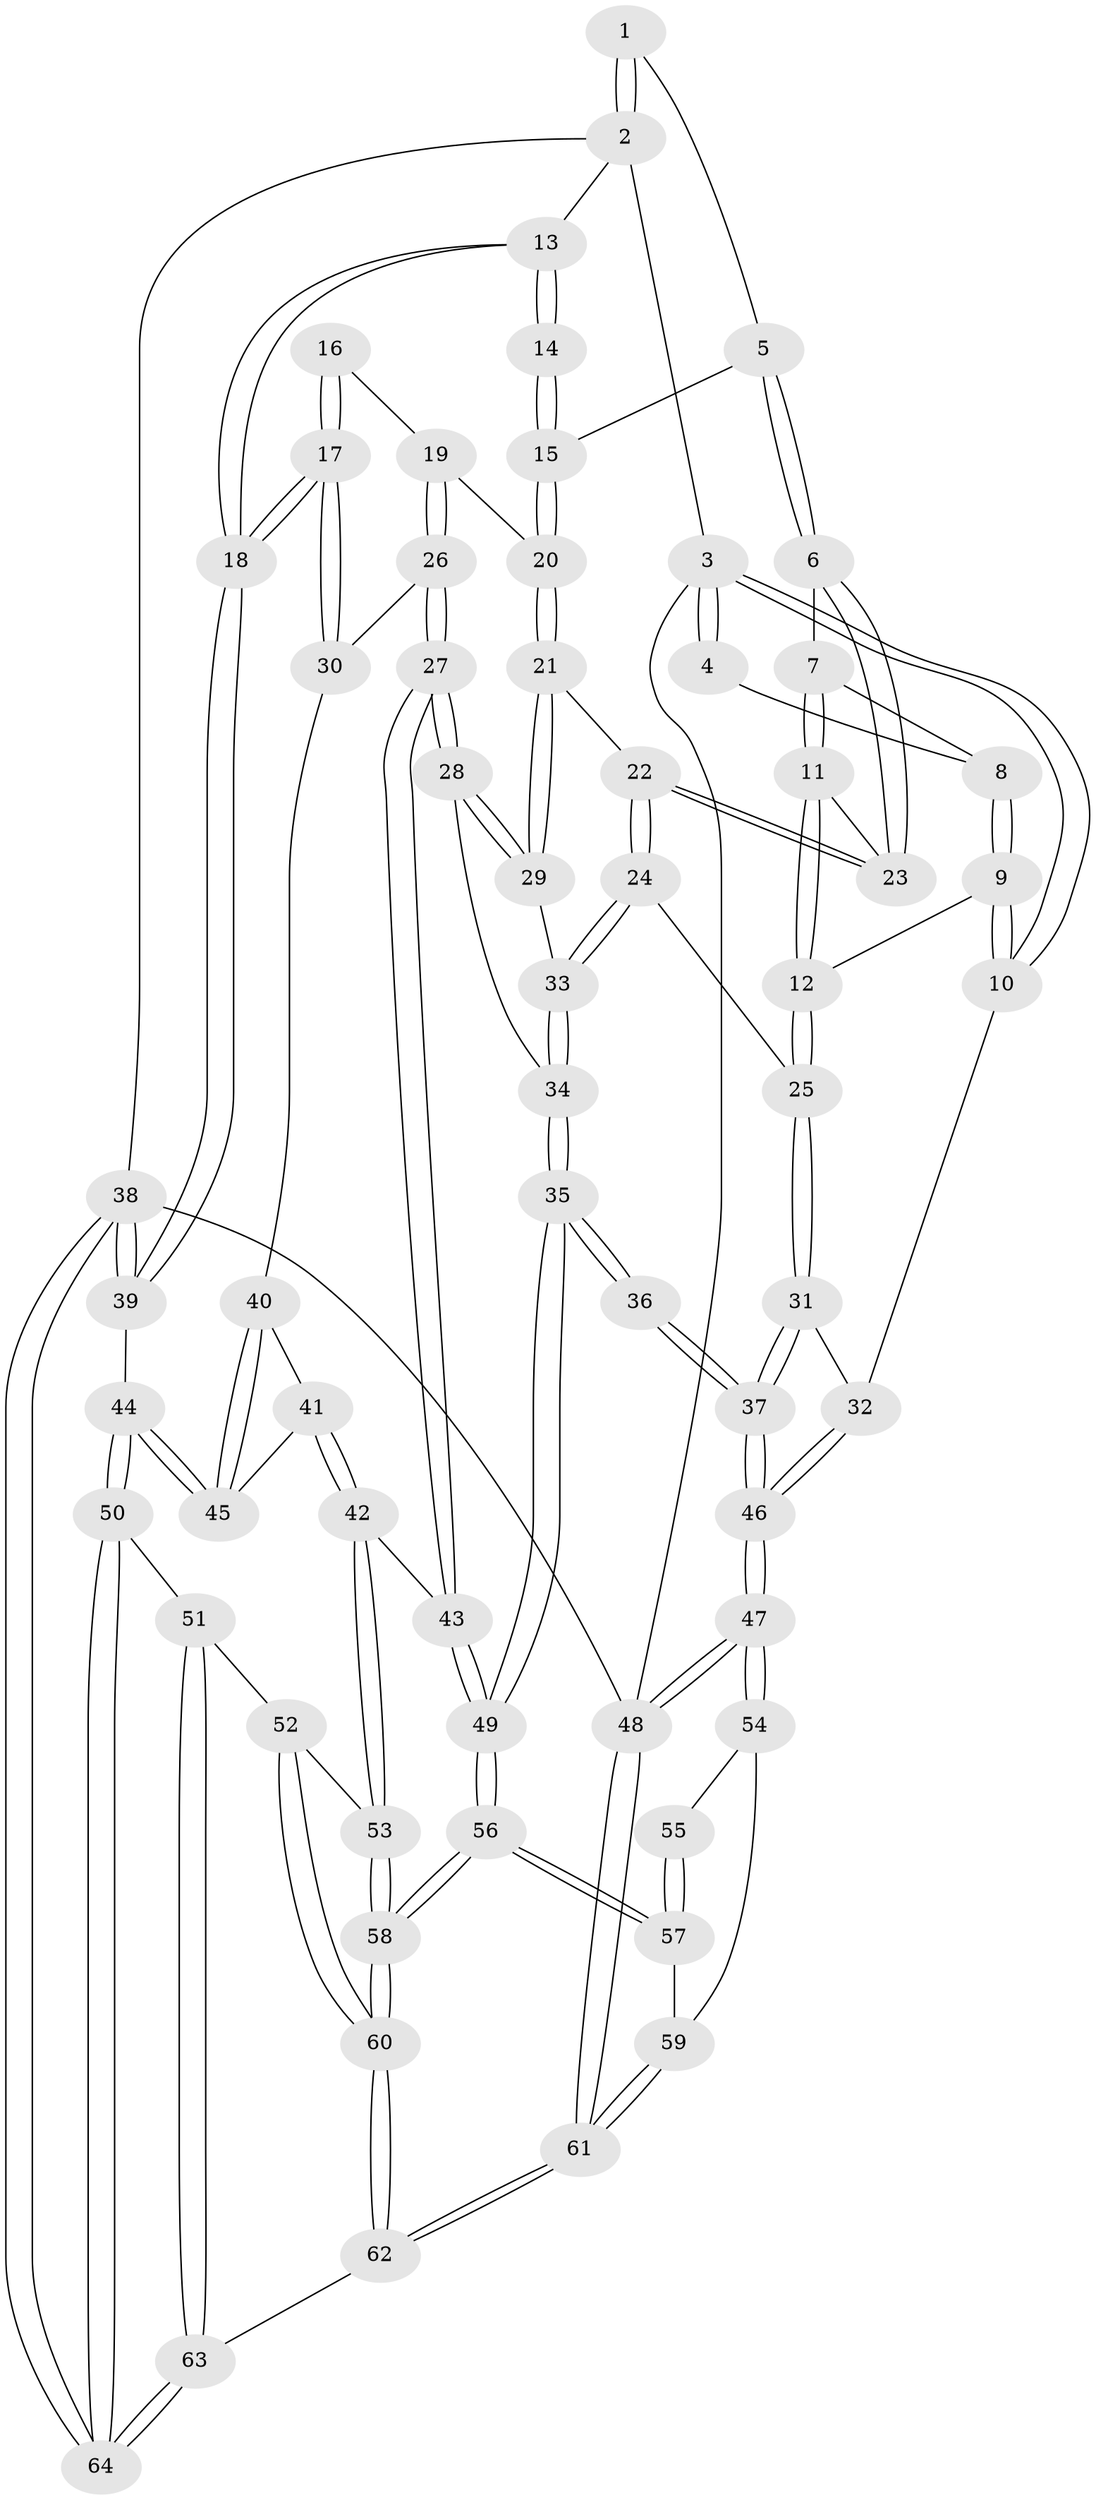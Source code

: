 // coarse degree distribution, {4: 0.48, 2: 0.08, 5: 0.16, 7: 0.04, 3: 0.2, 6: 0.04}
// Generated by graph-tools (version 1.1) at 2025/21/03/04/25 18:21:20]
// undirected, 64 vertices, 157 edges
graph export_dot {
graph [start="1"]
  node [color=gray90,style=filled];
  1 [pos="+0.5628347039902507+0"];
  2 [pos="+1+0"];
  3 [pos="+0+0"];
  4 [pos="+0.1308186614179612+0"];
  5 [pos="+0.5288707450629235+0.07380950862386895"];
  6 [pos="+0.45386656836043066+0.13328819376184142"];
  7 [pos="+0.21072577140835505+0.12233605158074673"];
  8 [pos="+0.16660466552993022+0.0973806309001134"];
  9 [pos="+0+0.2559818285618264"];
  10 [pos="+0+0.3280511211844441"];
  11 [pos="+0.24843269333061854+0.29788166555644113"];
  12 [pos="+0.23721533369014758+0.3289046184089513"];
  13 [pos="+1+0"];
  14 [pos="+0.7694115082302158+0.18217292519161318"];
  15 [pos="+0.5712864828518979+0.12137251683664439"];
  16 [pos="+0.7810961573949866+0.23078823209191648"];
  17 [pos="+0.9863147216413293+0.3970351151688104"];
  18 [pos="+1+0.3527744970886451"];
  19 [pos="+0.6837218612336085+0.335279848067365"];
  20 [pos="+0.6327994134144309+0.3138665723122474"];
  21 [pos="+0.516961479088336+0.4196767967401037"];
  22 [pos="+0.43072752467968745+0.3249564199140523"];
  23 [pos="+0.4247737384336759+0.22799795271023393"];
  24 [pos="+0.26873145776201535+0.42607298598896254"];
  25 [pos="+0.2606741394523025+0.41898385101236585"];
  26 [pos="+0.752396689486735+0.4161590745178213"];
  27 [pos="+0.6217512701615365+0.5932300489179674"];
  28 [pos="+0.619095924585622+0.5906513089703606"];
  29 [pos="+0.5170280895736942+0.44806233363704956"];
  30 [pos="+0.9690823181235179+0.4070219953789432"];
  31 [pos="+0.02152949763470625+0.4476648095948134"];
  32 [pos="+0+0.36438353678007646"];
  33 [pos="+0.3067627219268925+0.5335369028638735"];
  34 [pos="+0.2996683728298003+0.5747527117281948"];
  35 [pos="+0.2607193044392272+0.6746949959814625"];
  36 [pos="+0.23326851543520583+0.6777775205640092"];
  37 [pos="+0.20920030248758797+0.6620419302403926"];
  38 [pos="+1+1"];
  39 [pos="+1+0.7497356734639209"];
  40 [pos="+0.9450341962619079+0.4500874600269474"];
  41 [pos="+0.7215117316398776+0.6829924239655618"];
  42 [pos="+0.6573252606127151+0.6891295079764702"];
  43 [pos="+0.6412806788112844+0.6705046177090032"];
  44 [pos="+0.9282951782946847+0.7573474278775512"];
  45 [pos="+0.9008007685299896+0.7360238523871362"];
  46 [pos="+0+0.6048820668186451"];
  47 [pos="+0+0.8162179270509704"];
  48 [pos="+0+1"];
  49 [pos="+0.3153637048507295+0.7275374852462402"];
  50 [pos="+0.8615663147846393+0.9297861484149109"];
  51 [pos="+0.709086459713936+0.8647020349561166"];
  52 [pos="+0.6932151537261959+0.8311071782553578"];
  53 [pos="+0.6532850659951822+0.7298153104302098"];
  54 [pos="+0+0.7985649770303007"];
  55 [pos="+0.21107711881613608+0.697648891405468"];
  56 [pos="+0.37298133388635046+0.9414107920893564"];
  57 [pos="+0.1390575073869427+0.8869388047236662"];
  58 [pos="+0.4000803162241312+0.9953230659252821"];
  59 [pos="+0.13147180430165334+0.8926659630647741"];
  60 [pos="+0.40757182189239943+1"];
  61 [pos="+0+1"];
  62 [pos="+0.41069276107428504+1"];
  63 [pos="+0.5842270036020536+1"];
  64 [pos="+1+1"];
  1 -- 2;
  1 -- 2;
  1 -- 5;
  2 -- 3;
  2 -- 13;
  2 -- 38;
  3 -- 4;
  3 -- 4;
  3 -- 10;
  3 -- 10;
  3 -- 48;
  4 -- 8;
  5 -- 6;
  5 -- 6;
  5 -- 15;
  6 -- 7;
  6 -- 23;
  6 -- 23;
  7 -- 8;
  7 -- 11;
  7 -- 11;
  8 -- 9;
  8 -- 9;
  9 -- 10;
  9 -- 10;
  9 -- 12;
  10 -- 32;
  11 -- 12;
  11 -- 12;
  11 -- 23;
  12 -- 25;
  12 -- 25;
  13 -- 14;
  13 -- 14;
  13 -- 18;
  13 -- 18;
  14 -- 15;
  14 -- 15;
  15 -- 20;
  15 -- 20;
  16 -- 17;
  16 -- 17;
  16 -- 19;
  17 -- 18;
  17 -- 18;
  17 -- 30;
  17 -- 30;
  18 -- 39;
  18 -- 39;
  19 -- 20;
  19 -- 26;
  19 -- 26;
  20 -- 21;
  20 -- 21;
  21 -- 22;
  21 -- 29;
  21 -- 29;
  22 -- 23;
  22 -- 23;
  22 -- 24;
  22 -- 24;
  24 -- 25;
  24 -- 33;
  24 -- 33;
  25 -- 31;
  25 -- 31;
  26 -- 27;
  26 -- 27;
  26 -- 30;
  27 -- 28;
  27 -- 28;
  27 -- 43;
  27 -- 43;
  28 -- 29;
  28 -- 29;
  28 -- 34;
  29 -- 33;
  30 -- 40;
  31 -- 32;
  31 -- 37;
  31 -- 37;
  32 -- 46;
  32 -- 46;
  33 -- 34;
  33 -- 34;
  34 -- 35;
  34 -- 35;
  35 -- 36;
  35 -- 36;
  35 -- 49;
  35 -- 49;
  36 -- 37;
  36 -- 37;
  37 -- 46;
  37 -- 46;
  38 -- 39;
  38 -- 39;
  38 -- 64;
  38 -- 64;
  38 -- 48;
  39 -- 44;
  40 -- 41;
  40 -- 45;
  40 -- 45;
  41 -- 42;
  41 -- 42;
  41 -- 45;
  42 -- 43;
  42 -- 53;
  42 -- 53;
  43 -- 49;
  43 -- 49;
  44 -- 45;
  44 -- 45;
  44 -- 50;
  44 -- 50;
  46 -- 47;
  46 -- 47;
  47 -- 48;
  47 -- 48;
  47 -- 54;
  47 -- 54;
  48 -- 61;
  48 -- 61;
  49 -- 56;
  49 -- 56;
  50 -- 51;
  50 -- 64;
  50 -- 64;
  51 -- 52;
  51 -- 63;
  51 -- 63;
  52 -- 53;
  52 -- 60;
  52 -- 60;
  53 -- 58;
  53 -- 58;
  54 -- 55;
  54 -- 59;
  55 -- 57;
  55 -- 57;
  56 -- 57;
  56 -- 57;
  56 -- 58;
  56 -- 58;
  57 -- 59;
  58 -- 60;
  58 -- 60;
  59 -- 61;
  59 -- 61;
  60 -- 62;
  60 -- 62;
  61 -- 62;
  61 -- 62;
  62 -- 63;
  63 -- 64;
  63 -- 64;
}
